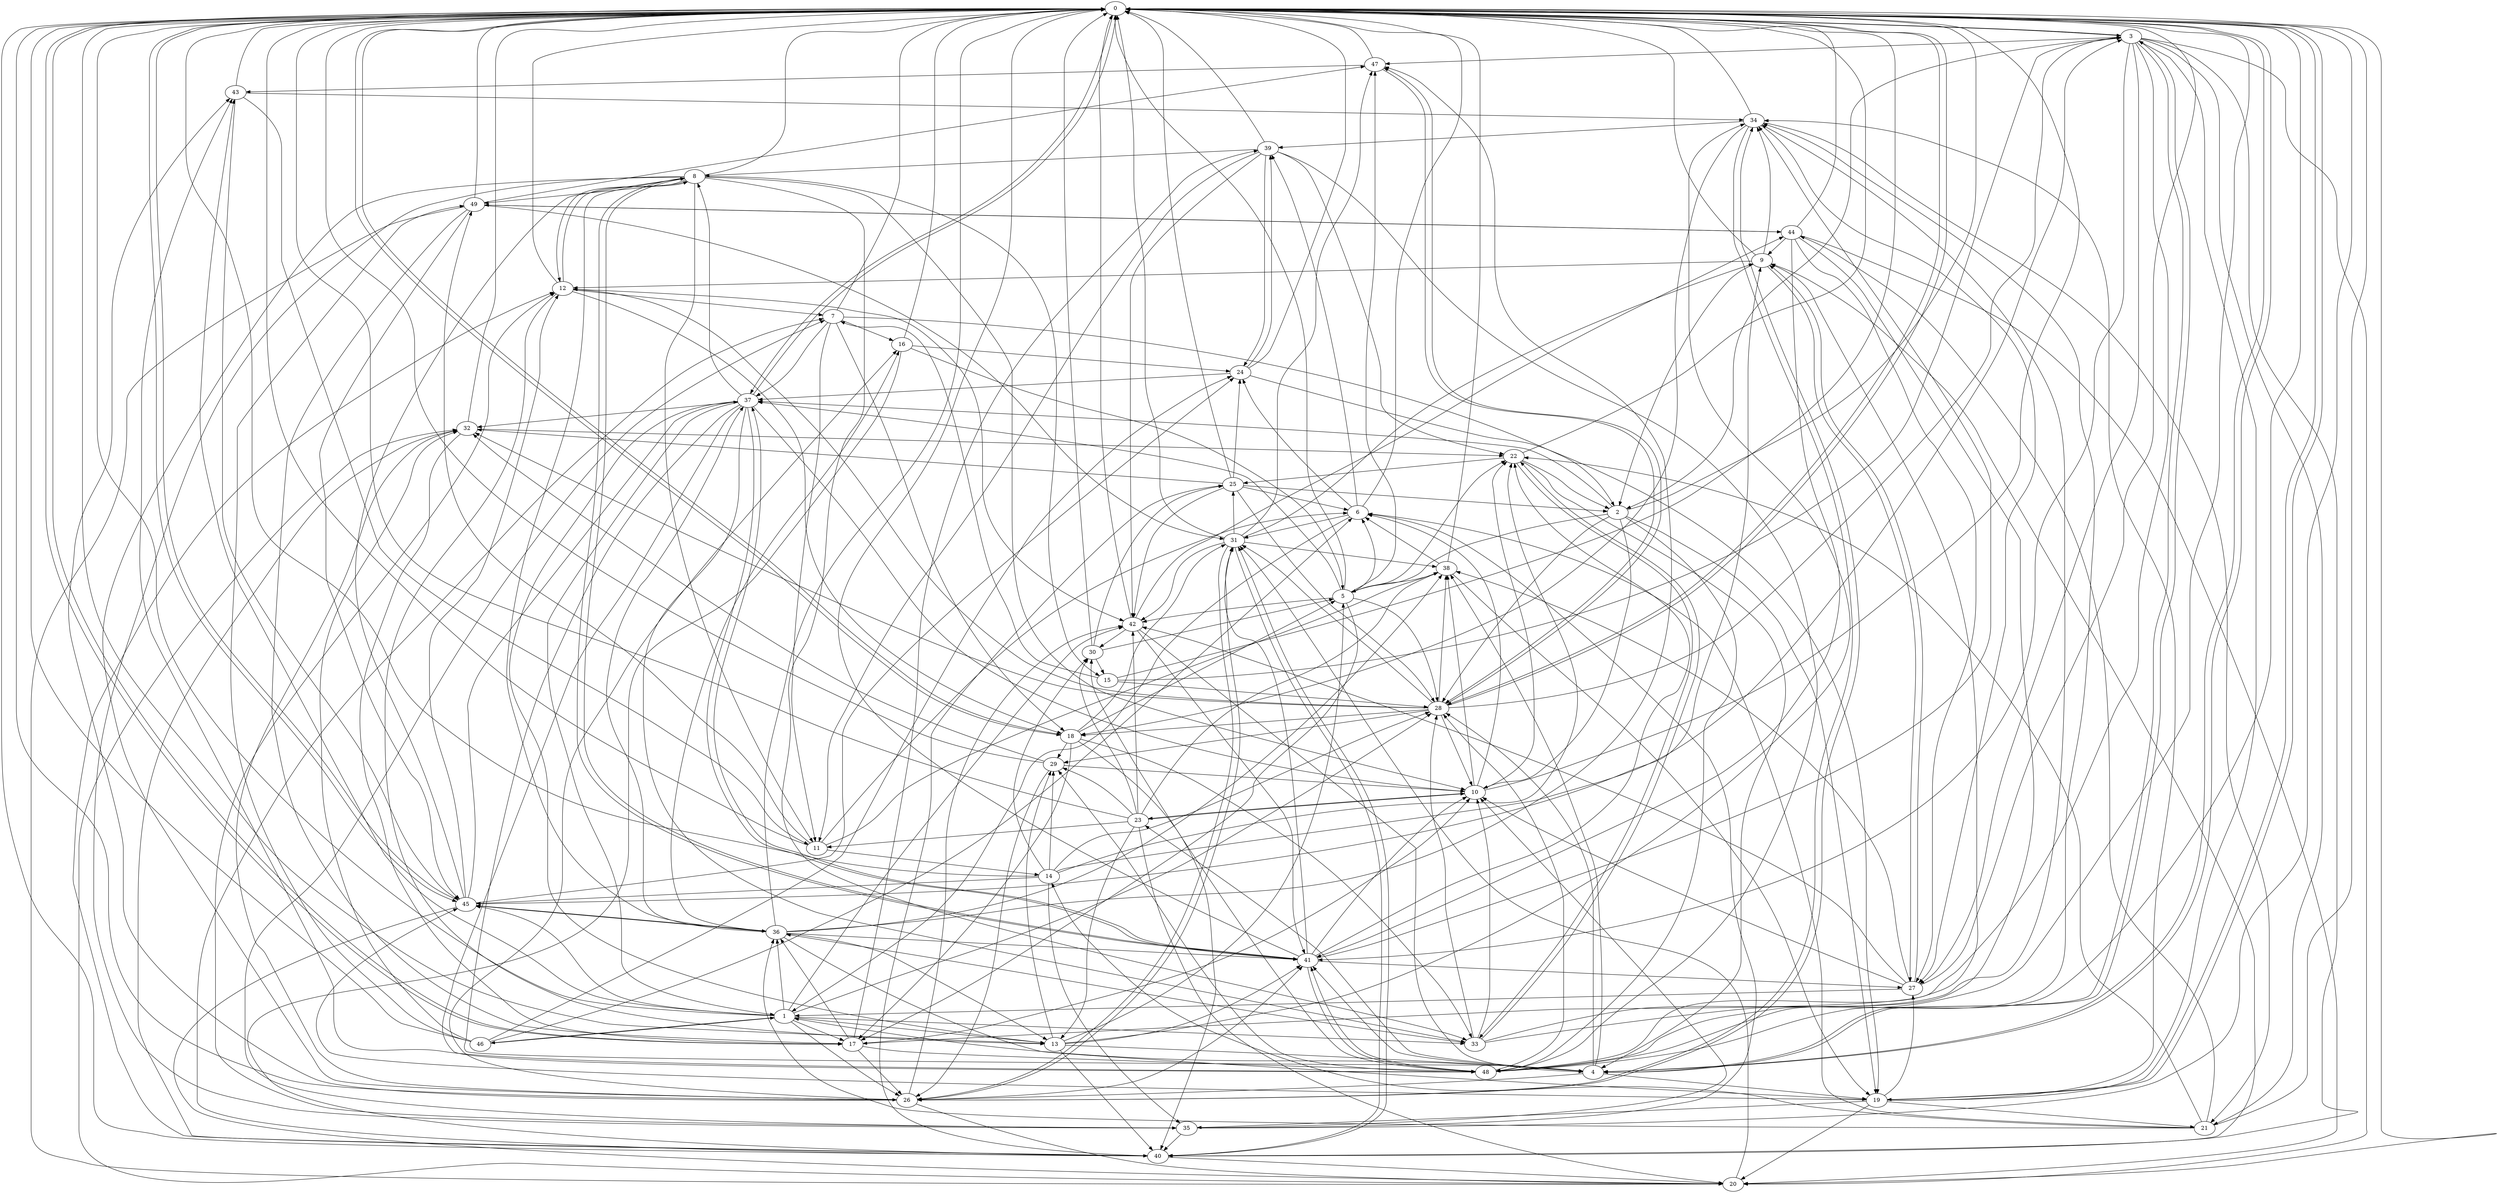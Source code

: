 strict digraph "" {
	0	 [component_delay=3];
	3	 [component_delay=3];
	0 -> 3	 [wire_delay=1];
	4	 [component_delay=3];
	0 -> 4	 [wire_delay=1];
	17	 [component_delay=3];
	0 -> 17	 [wire_delay=1];
	18	 [component_delay=3];
	0 -> 18	 [wire_delay=1];
	19	 [component_delay=3];
	0 -> 19	 [wire_delay=1];
	28	 [component_delay=3];
	0 -> 28	 [wire_delay=1];
	37	 [component_delay=3];
	0 -> 37	 [wire_delay=1];
	45	 [component_delay=3];
	0 -> 45	 [wire_delay=1];
	1	 [component_delay=3];
	1 -> 0	 [wire_delay=1];
	13	 [component_delay=3];
	1 -> 13	 [wire_delay=1];
	1 -> 17	 [wire_delay=1];
	26	 [component_delay=3];
	1 -> 26	 [wire_delay=1];
	1 -> 28	 [wire_delay=1];
	33	 [component_delay=3];
	1 -> 33	 [wire_delay=1];
	36	 [component_delay=3];
	1 -> 36	 [wire_delay=1];
	42	 [component_delay=3];
	1 -> 42	 [wire_delay=1];
	43	 [component_delay=3];
	1 -> 43	 [wire_delay=1];
	1 -> 45	 [wire_delay=1];
	46	 [component_delay=3];
	1 -> 46	 [wire_delay=1];
	2	 [component_delay=3];
	2 -> 0	 [wire_delay=1];
	5	 [component_delay=3];
	2 -> 5	 [wire_delay=1];
	10	 [component_delay=3];
	2 -> 10	 [wire_delay=1];
	2 -> 19	 [wire_delay=1];
	2 -> 28	 [wire_delay=1];
	2 -> 37	 [wire_delay=1];
	48	 [component_delay=3];
	2 -> 48	 [wire_delay=1];
	3 -> 0	 [wire_delay=1];
	3 -> 2	 [wire_delay=1];
	3 -> 4	 [wire_delay=1];
	3 -> 17	 [wire_delay=1];
	20	 [component_delay=3];
	3 -> 20	 [wire_delay=1];
	21	 [component_delay=3];
	3 -> 21	 [wire_delay=1];
	27	 [component_delay=3];
	3 -> 27	 [wire_delay=1];
	40	 [component_delay=3];
	3 -> 40	 [wire_delay=1];
	41	 [component_delay=3];
	3 -> 41	 [wire_delay=1];
	47	 [component_delay=3];
	3 -> 47	 [wire_delay=1];
	4 -> 0	 [wire_delay=1];
	4 -> 1	 [wire_delay=1];
	4 -> 3	 [wire_delay=1];
	4 -> 19	 [wire_delay=1];
	23	 [component_delay=3];
	4 -> 23	 [wire_delay=1];
	4 -> 26	 [wire_delay=1];
	4 -> 28	 [wire_delay=1];
	38	 [component_delay=3];
	4 -> 38	 [wire_delay=1];
	4 -> 41	 [wire_delay=1];
	5 -> 0	 [wire_delay=1];
	6	 [component_delay=3];
	5 -> 6	 [wire_delay=1];
	5 -> 17	 [wire_delay=1];
	22	 [component_delay=3];
	5 -> 22	 [wire_delay=1];
	5 -> 28	 [wire_delay=1];
	5 -> 37	 [wire_delay=1];
	5 -> 42	 [wire_delay=1];
	5 -> 47	 [wire_delay=1];
	6 -> 0	 [wire_delay=1];
	6 -> 1	 [wire_delay=1];
	24	 [component_delay=3];
	6 -> 24	 [wire_delay=1];
	31	 [component_delay=3];
	6 -> 31	 [wire_delay=1];
	39	 [component_delay=3];
	6 -> 39	 [wire_delay=1];
	7	 [component_delay=3];
	7 -> 0	 [wire_delay=1];
	7 -> 2	 [wire_delay=1];
	11	 [component_delay=3];
	7 -> 11	 [wire_delay=1];
	16	 [component_delay=3];
	7 -> 16	 [wire_delay=1];
	7 -> 18	 [wire_delay=1];
	7 -> 37	 [wire_delay=1];
	8	 [component_delay=3];
	8 -> 0	 [wire_delay=1];
	8 -> 10	 [wire_delay=1];
	8 -> 11	 [wire_delay=1];
	12	 [component_delay=3];
	8 -> 12	 [wire_delay=1];
	15	 [component_delay=3];
	8 -> 15	 [wire_delay=1];
	8 -> 26	 [wire_delay=1];
	8 -> 33	 [wire_delay=1];
	35	 [component_delay=3];
	8 -> 35	 [wire_delay=1];
	8 -> 36	 [wire_delay=1];
	8 -> 41	 [wire_delay=1];
	49	 [component_delay=3];
	8 -> 49	 [wire_delay=1];
	9	 [component_delay=3];
	9 -> 0	 [wire_delay=1];
	9 -> 2	 [wire_delay=1];
	9 -> 12	 [wire_delay=1];
	9 -> 27	 [wire_delay=1];
	34	 [component_delay=3];
	9 -> 34	 [wire_delay=1];
	10 -> 0	 [wire_delay=1];
	10 -> 6	 [wire_delay=1];
	10 -> 22	 [wire_delay=1];
	10 -> 23	 [wire_delay=1];
	10 -> 38	 [wire_delay=1];
	11 -> 0	 [wire_delay=1];
	11 -> 6	 [wire_delay=1];
	14	 [component_delay=3];
	11 -> 14	 [wire_delay=1];
	11 -> 38	 [wire_delay=1];
	11 -> 49	 [wire_delay=1];
	12 -> 0	 [wire_delay=1];
	12 -> 7	 [wire_delay=1];
	12 -> 8	 [wire_delay=1];
	12 -> 13	 [wire_delay=1];
	12 -> 18	 [wire_delay=1];
	12 -> 42	 [wire_delay=1];
	13 -> 0	 [wire_delay=1];
	13 -> 4	 [wire_delay=1];
	13 -> 5	 [wire_delay=1];
	29	 [component_delay=3];
	13 -> 29	 [wire_delay=1];
	13 -> 34	 [wire_delay=1];
	13 -> 40	 [wire_delay=1];
	13 -> 41	 [wire_delay=1];
	14 -> 0	 [wire_delay=1];
	14 -> 3	 [wire_delay=1];
	14 -> 22	 [wire_delay=1];
	14 -> 28	 [wire_delay=1];
	14 -> 29	 [wire_delay=1];
	30	 [component_delay=3];
	14 -> 30	 [wire_delay=1];
	14 -> 35	 [wire_delay=1];
	14 -> 45	 [wire_delay=1];
	15 -> 0	 [wire_delay=1];
	15 -> 3	 [wire_delay=1];
	15 -> 7	 [wire_delay=1];
	15 -> 28	 [wire_delay=1];
	16 -> 0	 [wire_delay=1];
	16 -> 5	 [wire_delay=1];
	16 -> 24	 [wire_delay=1];
	16 -> 40	 [wire_delay=1];
	17 -> 0	 [wire_delay=1];
	17 -> 10	 [wire_delay=1];
	17 -> 26	 [wire_delay=1];
	17 -> 36	 [wire_delay=1];
	17 -> 39	 [wire_delay=1];
	17 -> 48	 [wire_delay=1];
	18 -> 0	 [wire_delay=1];
	18 -> 5	 [wire_delay=1];
	18 -> 17	 [wire_delay=1];
	18 -> 29	 [wire_delay=1];
	18 -> 31	 [wire_delay=1];
	18 -> 33	 [wire_delay=1];
	18 -> 40	 [wire_delay=1];
	19 -> 0	 [wire_delay=1];
	19 -> 3	 [wire_delay=1];
	19 -> 20	 [wire_delay=1];
	19 -> 21	 [wire_delay=1];
	19 -> 27	 [wire_delay=1];
	19 -> 34	 [wire_delay=1];
	19 -> 35	 [wire_delay=1];
	19 -> 45	 [wire_delay=1];
	20 -> 0	 [wire_delay=1];
	20 -> 31	 [wire_delay=1];
	32	 [component_delay=3];
	20 -> 32	 [wire_delay=1];
	21 -> 0	 [wire_delay=1];
	21 -> 6	 [wire_delay=1];
	21 -> 14	 [wire_delay=1];
	21 -> 22	 [wire_delay=1];
	21 -> 36	 [wire_delay=1];
	44	 [component_delay=3];
	21 -> 44	 [wire_delay=1];
	22 -> 0	 [wire_delay=1];
	22 -> 2	 [wire_delay=1];
	22 -> 4	 [wire_delay=1];
	25	 [component_delay=3];
	22 -> 25	 [wire_delay=1];
	22 -> 33	 [wire_delay=1];
	23 -> 0	 [wire_delay=1];
	23 -> 10	 [wire_delay=1];
	23 -> 11	 [wire_delay=1];
	23 -> 13	 [wire_delay=1];
	23 -> 20	 [wire_delay=1];
	23 -> 29	 [wire_delay=1];
	23 -> 30	 [wire_delay=1];
	23 -> 38	 [wire_delay=1];
	23 -> 42	 [wire_delay=1];
	24 -> 0	 [wire_delay=1];
	24 -> 19	 [wire_delay=1];
	24 -> 37	 [wire_delay=1];
	24 -> 39	 [wire_delay=1];
	25 -> 0	 [wire_delay=1];
	25 -> 2	 [wire_delay=1];
	25 -> 6	 [wire_delay=1];
	25 -> 24	 [wire_delay=1];
	25 -> 28	 [wire_delay=1];
	25 -> 32	 [wire_delay=1];
	25 -> 42	 [wire_delay=1];
	26 -> 0	 [wire_delay=1];
	26 -> 16	 [wire_delay=1];
	26 -> 20	 [wire_delay=1];
	26 -> 31	 [wire_delay=1];
	26 -> 32	 [wire_delay=1];
	26 -> 34	 [wire_delay=1];
	26 -> 41	 [wire_delay=1];
	26 -> 42	 [wire_delay=1];
	26 -> 43	 [wire_delay=1];
	27 -> 0	 [wire_delay=1];
	27 -> 1	 [wire_delay=1];
	27 -> 9	 [wire_delay=1];
	27 -> 10	 [wire_delay=1];
	27 -> 38	 [wire_delay=1];
	27 -> 42	 [wire_delay=1];
	28 -> 0	 [wire_delay=1];
	28 -> 3	 [wire_delay=1];
	28 -> 10	 [wire_delay=1];
	28 -> 12	 [wire_delay=1];
	28 -> 18	 [wire_delay=1];
	28 -> 29	 [wire_delay=1];
	28 -> 31	 [wire_delay=1];
	28 -> 32	 [wire_delay=1];
	28 -> 38	 [wire_delay=1];
	28 -> 47	 [wire_delay=1];
	29 -> 0	 [wire_delay=1];
	29 -> 10	 [wire_delay=1];
	29 -> 26	 [wire_delay=1];
	29 -> 32	 [wire_delay=1];
	30 -> 0	 [wire_delay=1];
	30 -> 5	 [wire_delay=1];
	30 -> 15	 [wire_delay=1];
	30 -> 25	 [wire_delay=1];
	31 -> 0	 [wire_delay=1];
	31 -> 9	 [wire_delay=1];
	31 -> 25	 [wire_delay=1];
	31 -> 26	 [wire_delay=1];
	31 -> 38	 [wire_delay=1];
	31 -> 40	 [wire_delay=1];
	31 -> 42	 [wire_delay=1];
	31 -> 47	 [wire_delay=1];
	32 -> 0	 [wire_delay=1];
	32 -> 17	 [wire_delay=1];
	32 -> 22	 [wire_delay=1];
	32 -> 40	 [wire_delay=1];
	33 -> 0	 [wire_delay=1];
	33 -> 10	 [wire_delay=1];
	33 -> 22	 [wire_delay=1];
	33 -> 28	 [wire_delay=1];
	33 -> 34	 [wire_delay=1];
	33 -> 36	 [wire_delay=1];
	34 -> 0	 [wire_delay=1];
	34 -> 18	 [wire_delay=1];
	34 -> 21	 [wire_delay=1];
	34 -> 26	 [wire_delay=1];
	34 -> 27	 [wire_delay=1];
	34 -> 39	 [wire_delay=1];
	35 -> 0	 [wire_delay=1];
	35 -> 6	 [wire_delay=1];
	35 -> 7	 [wire_delay=1];
	35 -> 10	 [wire_delay=1];
	35 -> 12	 [wire_delay=1];
	35 -> 40	 [wire_delay=1];
	36 -> 0	 [wire_delay=1];
	36 -> 13	 [wire_delay=1];
	36 -> 16	 [wire_delay=1];
	36 -> 19	 [wire_delay=1];
	36 -> 37	 [wire_delay=1];
	36 -> 38	 [wire_delay=1];
	36 -> 41	 [wire_delay=1];
	36 -> 45	 [wire_delay=1];
	36 -> 47	 [wire_delay=1];
	37 -> 0	 [wire_delay=1];
	37 -> 1	 [wire_delay=1];
	37 -> 4	 [wire_delay=1];
	37 -> 8	 [wire_delay=1];
	37 -> 10	 [wire_delay=1];
	37 -> 13	 [wire_delay=1];
	37 -> 32	 [wire_delay=1];
	37 -> 33	 [wire_delay=1];
	37 -> 41	 [wire_delay=1];
	37 -> 48	 [wire_delay=1];
	38 -> 0	 [wire_delay=1];
	38 -> 5	 [wire_delay=1];
	38 -> 6	 [wire_delay=1];
	38 -> 19	 [wire_delay=1];
	39 -> 0	 [wire_delay=1];
	39 -> 8	 [wire_delay=1];
	39 -> 11	 [wire_delay=1];
	39 -> 22	 [wire_delay=1];
	39 -> 24	 [wire_delay=1];
	39 -> 42	 [wire_delay=1];
	39 -> 48	 [wire_delay=1];
	40 -> 0	 [wire_delay=1];
	40 -> 7	 [wire_delay=1];
	40 -> 9	 [wire_delay=1];
	40 -> 12	 [wire_delay=1];
	40 -> 20	 [wire_delay=1];
	40 -> 25	 [wire_delay=1];
	40 -> 31	 [wire_delay=1];
	41 -> 0	 [wire_delay=1];
	41 -> 8	 [wire_delay=1];
	41 -> 10	 [wire_delay=1];
	41 -> 22	 [wire_delay=1];
	41 -> 27	 [wire_delay=1];
	41 -> 31	 [wire_delay=1];
	41 -> 34	 [wire_delay=1];
	41 -> 37	 [wire_delay=1];
	41 -> 48	 [wire_delay=1];
	42 -> 0	 [wire_delay=1];
	42 -> 4	 [wire_delay=1];
	42 -> 30	 [wire_delay=1];
	42 -> 41	 [wire_delay=1];
	42 -> 44	 [wire_delay=1];
	43 -> 0	 [wire_delay=1];
	43 -> 11	 [wire_delay=1];
	43 -> 34	 [wire_delay=1];
	43 -> 45	 [wire_delay=1];
	44 -> 0	 [wire_delay=1];
	44 -> 9	 [wire_delay=1];
	44 -> 20	 [wire_delay=1];
	44 -> 27	 [wire_delay=1];
	44 -> 41	 [wire_delay=1];
	44 -> 48	 [wire_delay=1];
	44 -> 49	 [wire_delay=1];
	45 -> 0	 [wire_delay=1];
	45 -> 8	 [wire_delay=1];
	45 -> 9	 [wire_delay=1];
	45 -> 12	 [wire_delay=1];
	45 -> 20	 [wire_delay=1];
	45 -> 24	 [wire_delay=1];
	45 -> 36	 [wire_delay=1];
	45 -> 37	 [wire_delay=1];
	46 -> 0	 [wire_delay=1];
	46 -> 1	 [wire_delay=1];
	46 -> 6	 [wire_delay=1];
	46 -> 24	 [wire_delay=1];
	46 -> 32	 [wire_delay=1];
	46 -> 49	 [wire_delay=1];
	47 -> 0	 [wire_delay=1];
	47 -> 28	 [wire_delay=1];
	47 -> 43	 [wire_delay=1];
	48 -> 0	 [wire_delay=1];
	48 -> 9	 [wire_delay=1];
	48 -> 28	 [wire_delay=1];
	48 -> 29	 [wire_delay=1];
	48 -> 30	 [wire_delay=1];
	48 -> 34	 [wire_delay=1];
	48 -> 41	 [wire_delay=1];
	48 -> 43	 [wire_delay=1];
	49 -> 0	 [wire_delay=1];
	49 -> 17	 [wire_delay=1];
	49 -> 20	 [wire_delay=1];
	49 -> 31	 [wire_delay=1];
	49 -> 44	 [wire_delay=1];
	49 -> 45	 [wire_delay=1];
	49 -> 47	 [wire_delay=1];
}
